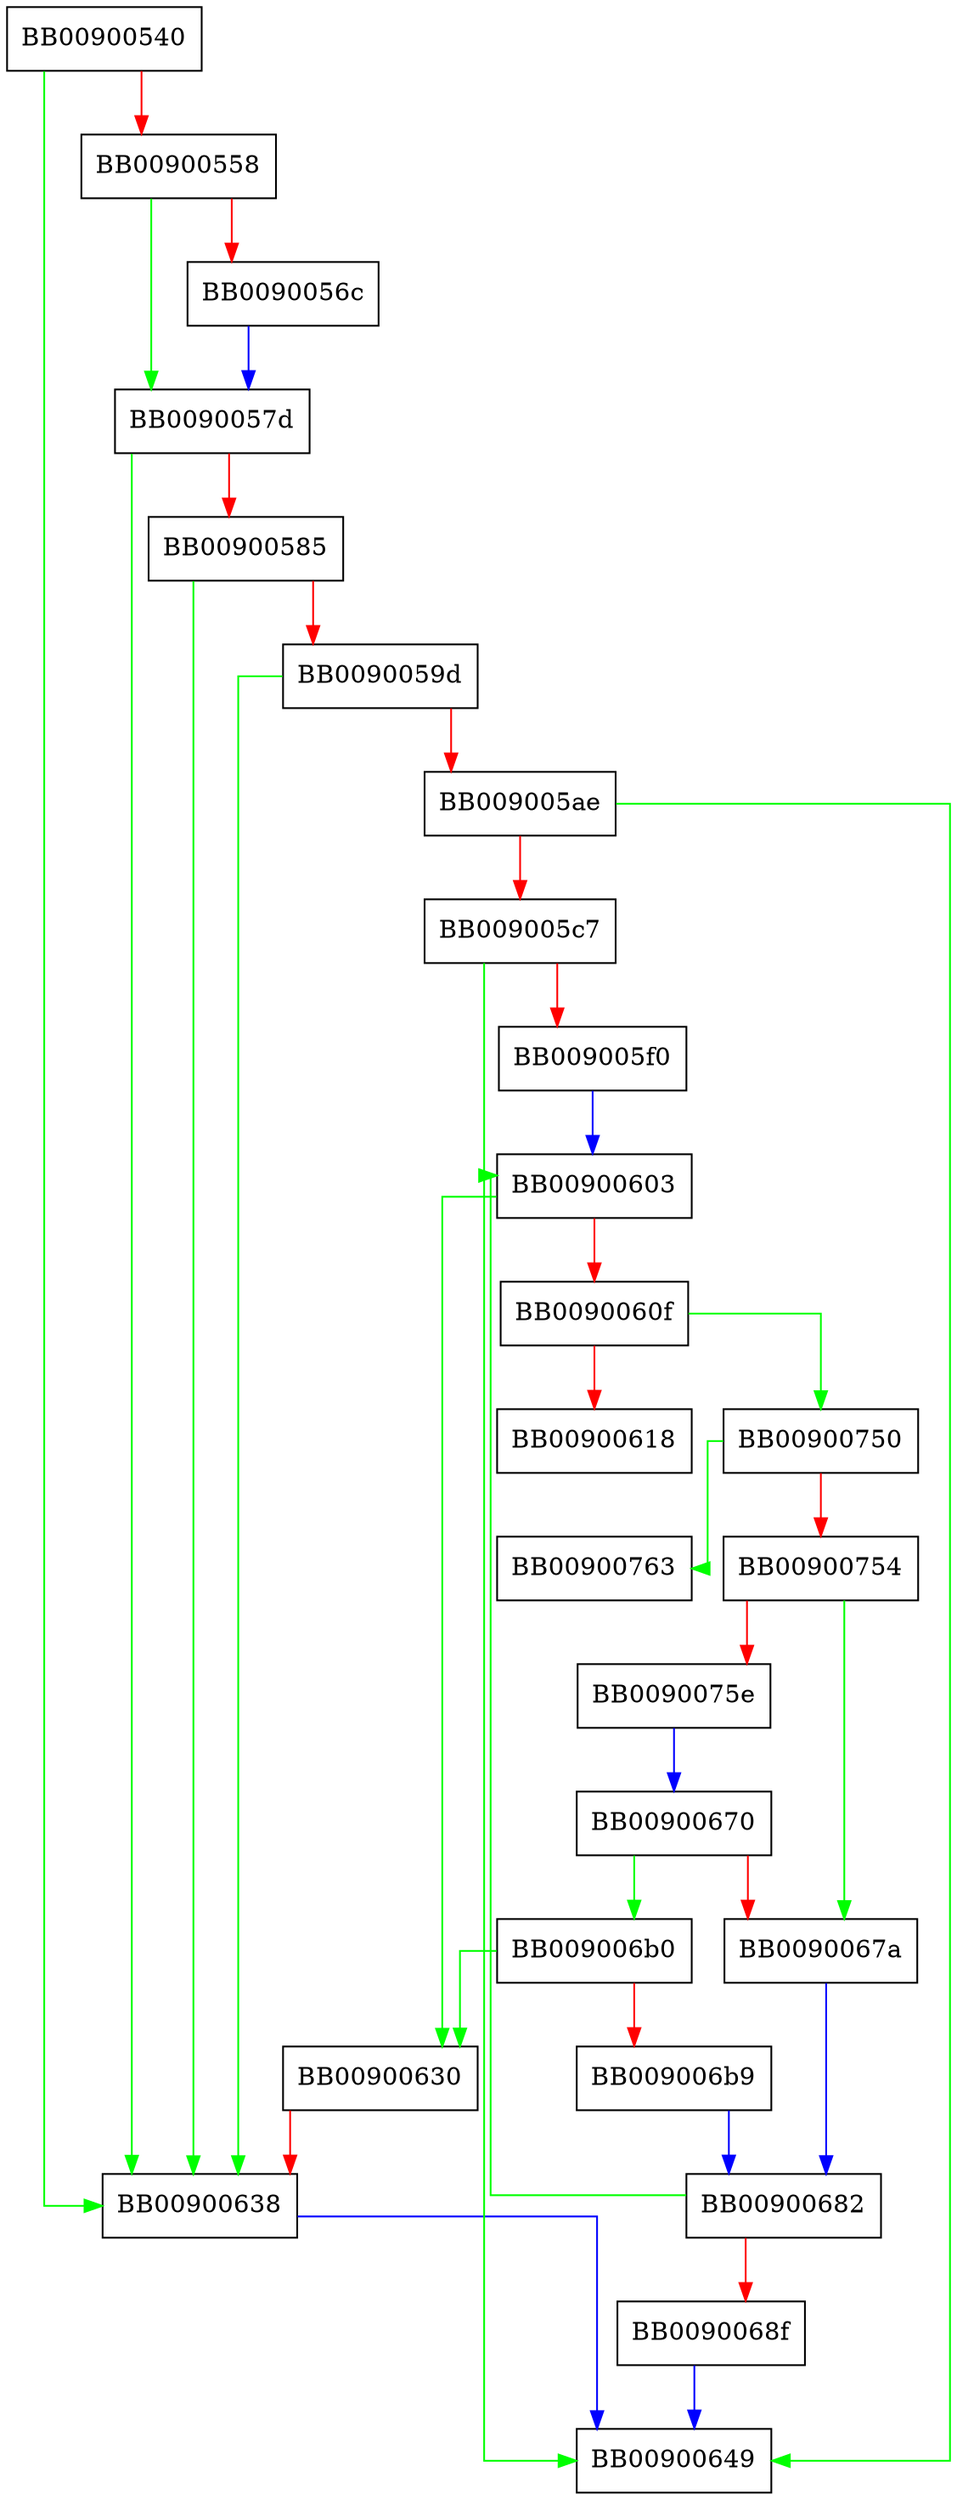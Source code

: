 digraph _nl_intern_locale_data {
  node [shape="box"];
  graph [splines=ortho];
  BB00900540 -> BB00900638 [color="green"];
  BB00900540 -> BB00900558 [color="red"];
  BB00900558 -> BB0090057d [color="green"];
  BB00900558 -> BB0090056c [color="red"];
  BB0090056c -> BB0090057d [color="blue"];
  BB0090057d -> BB00900638 [color="green"];
  BB0090057d -> BB00900585 [color="red"];
  BB00900585 -> BB00900638 [color="green"];
  BB00900585 -> BB0090059d [color="red"];
  BB0090059d -> BB00900638 [color="green"];
  BB0090059d -> BB009005ae [color="red"];
  BB009005ae -> BB00900649 [color="green"];
  BB009005ae -> BB009005c7 [color="red"];
  BB009005c7 -> BB00900649 [color="green"];
  BB009005c7 -> BB009005f0 [color="red"];
  BB009005f0 -> BB00900603 [color="blue"];
  BB00900603 -> BB00900630 [color="green"];
  BB00900603 -> BB0090060f [color="red"];
  BB0090060f -> BB00900750 [color="green"];
  BB0090060f -> BB00900618 [color="red"];
  BB00900630 -> BB00900638 [color="red"];
  BB00900638 -> BB00900649 [color="blue"];
  BB00900670 -> BB009006b0 [color="green"];
  BB00900670 -> BB0090067a [color="red"];
  BB0090067a -> BB00900682 [color="blue"];
  BB00900682 -> BB00900603 [color="green"];
  BB00900682 -> BB0090068f [color="red"];
  BB0090068f -> BB00900649 [color="blue"];
  BB009006b0 -> BB00900630 [color="green"];
  BB009006b0 -> BB009006b9 [color="red"];
  BB009006b9 -> BB00900682 [color="blue"];
  BB00900750 -> BB00900763 [color="green"];
  BB00900750 -> BB00900754 [color="red"];
  BB00900754 -> BB0090067a [color="green"];
  BB00900754 -> BB0090075e [color="red"];
  BB0090075e -> BB00900670 [color="blue"];
}